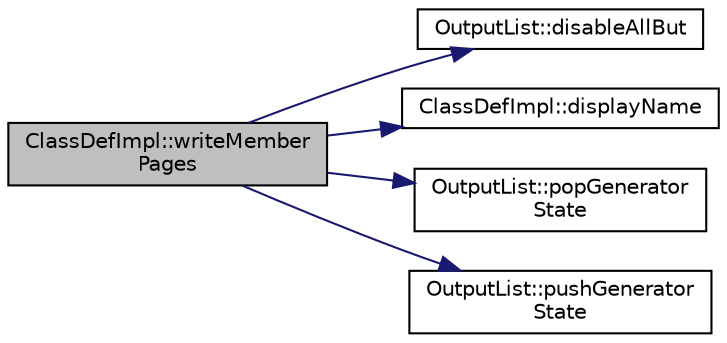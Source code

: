 digraph "ClassDefImpl::writeMemberPages"
{
 // LATEX_PDF_SIZE
  edge [fontname="Helvetica",fontsize="10",labelfontname="Helvetica",labelfontsize="10"];
  node [fontname="Helvetica",fontsize="10",shape=record];
  rankdir="LR";
  Node1 [label="ClassDefImpl::writeMember\lPages",height=0.2,width=0.4,color="black", fillcolor="grey75", style="filled", fontcolor="black",tooltip=" "];
  Node1 -> Node2 [color="midnightblue",fontsize="10",style="solid"];
  Node2 [label="OutputList::disableAllBut",height=0.2,width=0.4,color="black", fillcolor="white", style="filled",URL="$classOutputList.html#a73f9be626eea01f1ccd1b446dcf2c003",tooltip=" "];
  Node1 -> Node3 [color="midnightblue",fontsize="10",style="solid"];
  Node3 [label="ClassDefImpl::displayName",height=0.2,width=0.4,color="black", fillcolor="white", style="filled",URL="$classClassDefImpl.html#a52fbc57970ed8330c54702ef839024b0",tooltip=" "];
  Node1 -> Node4 [color="midnightblue",fontsize="10",style="solid"];
  Node4 [label="OutputList::popGenerator\lState",height=0.2,width=0.4,color="black", fillcolor="white", style="filled",URL="$classOutputList.html#a94eb1af2ea07425ef1faa539d24adcf8",tooltip=" "];
  Node1 -> Node5 [color="midnightblue",fontsize="10",style="solid"];
  Node5 [label="OutputList::pushGenerator\lState",height=0.2,width=0.4,color="black", fillcolor="white", style="filled",URL="$classOutputList.html#a885957a64f7d87aefb663c4ec903188f",tooltip=" "];
}
